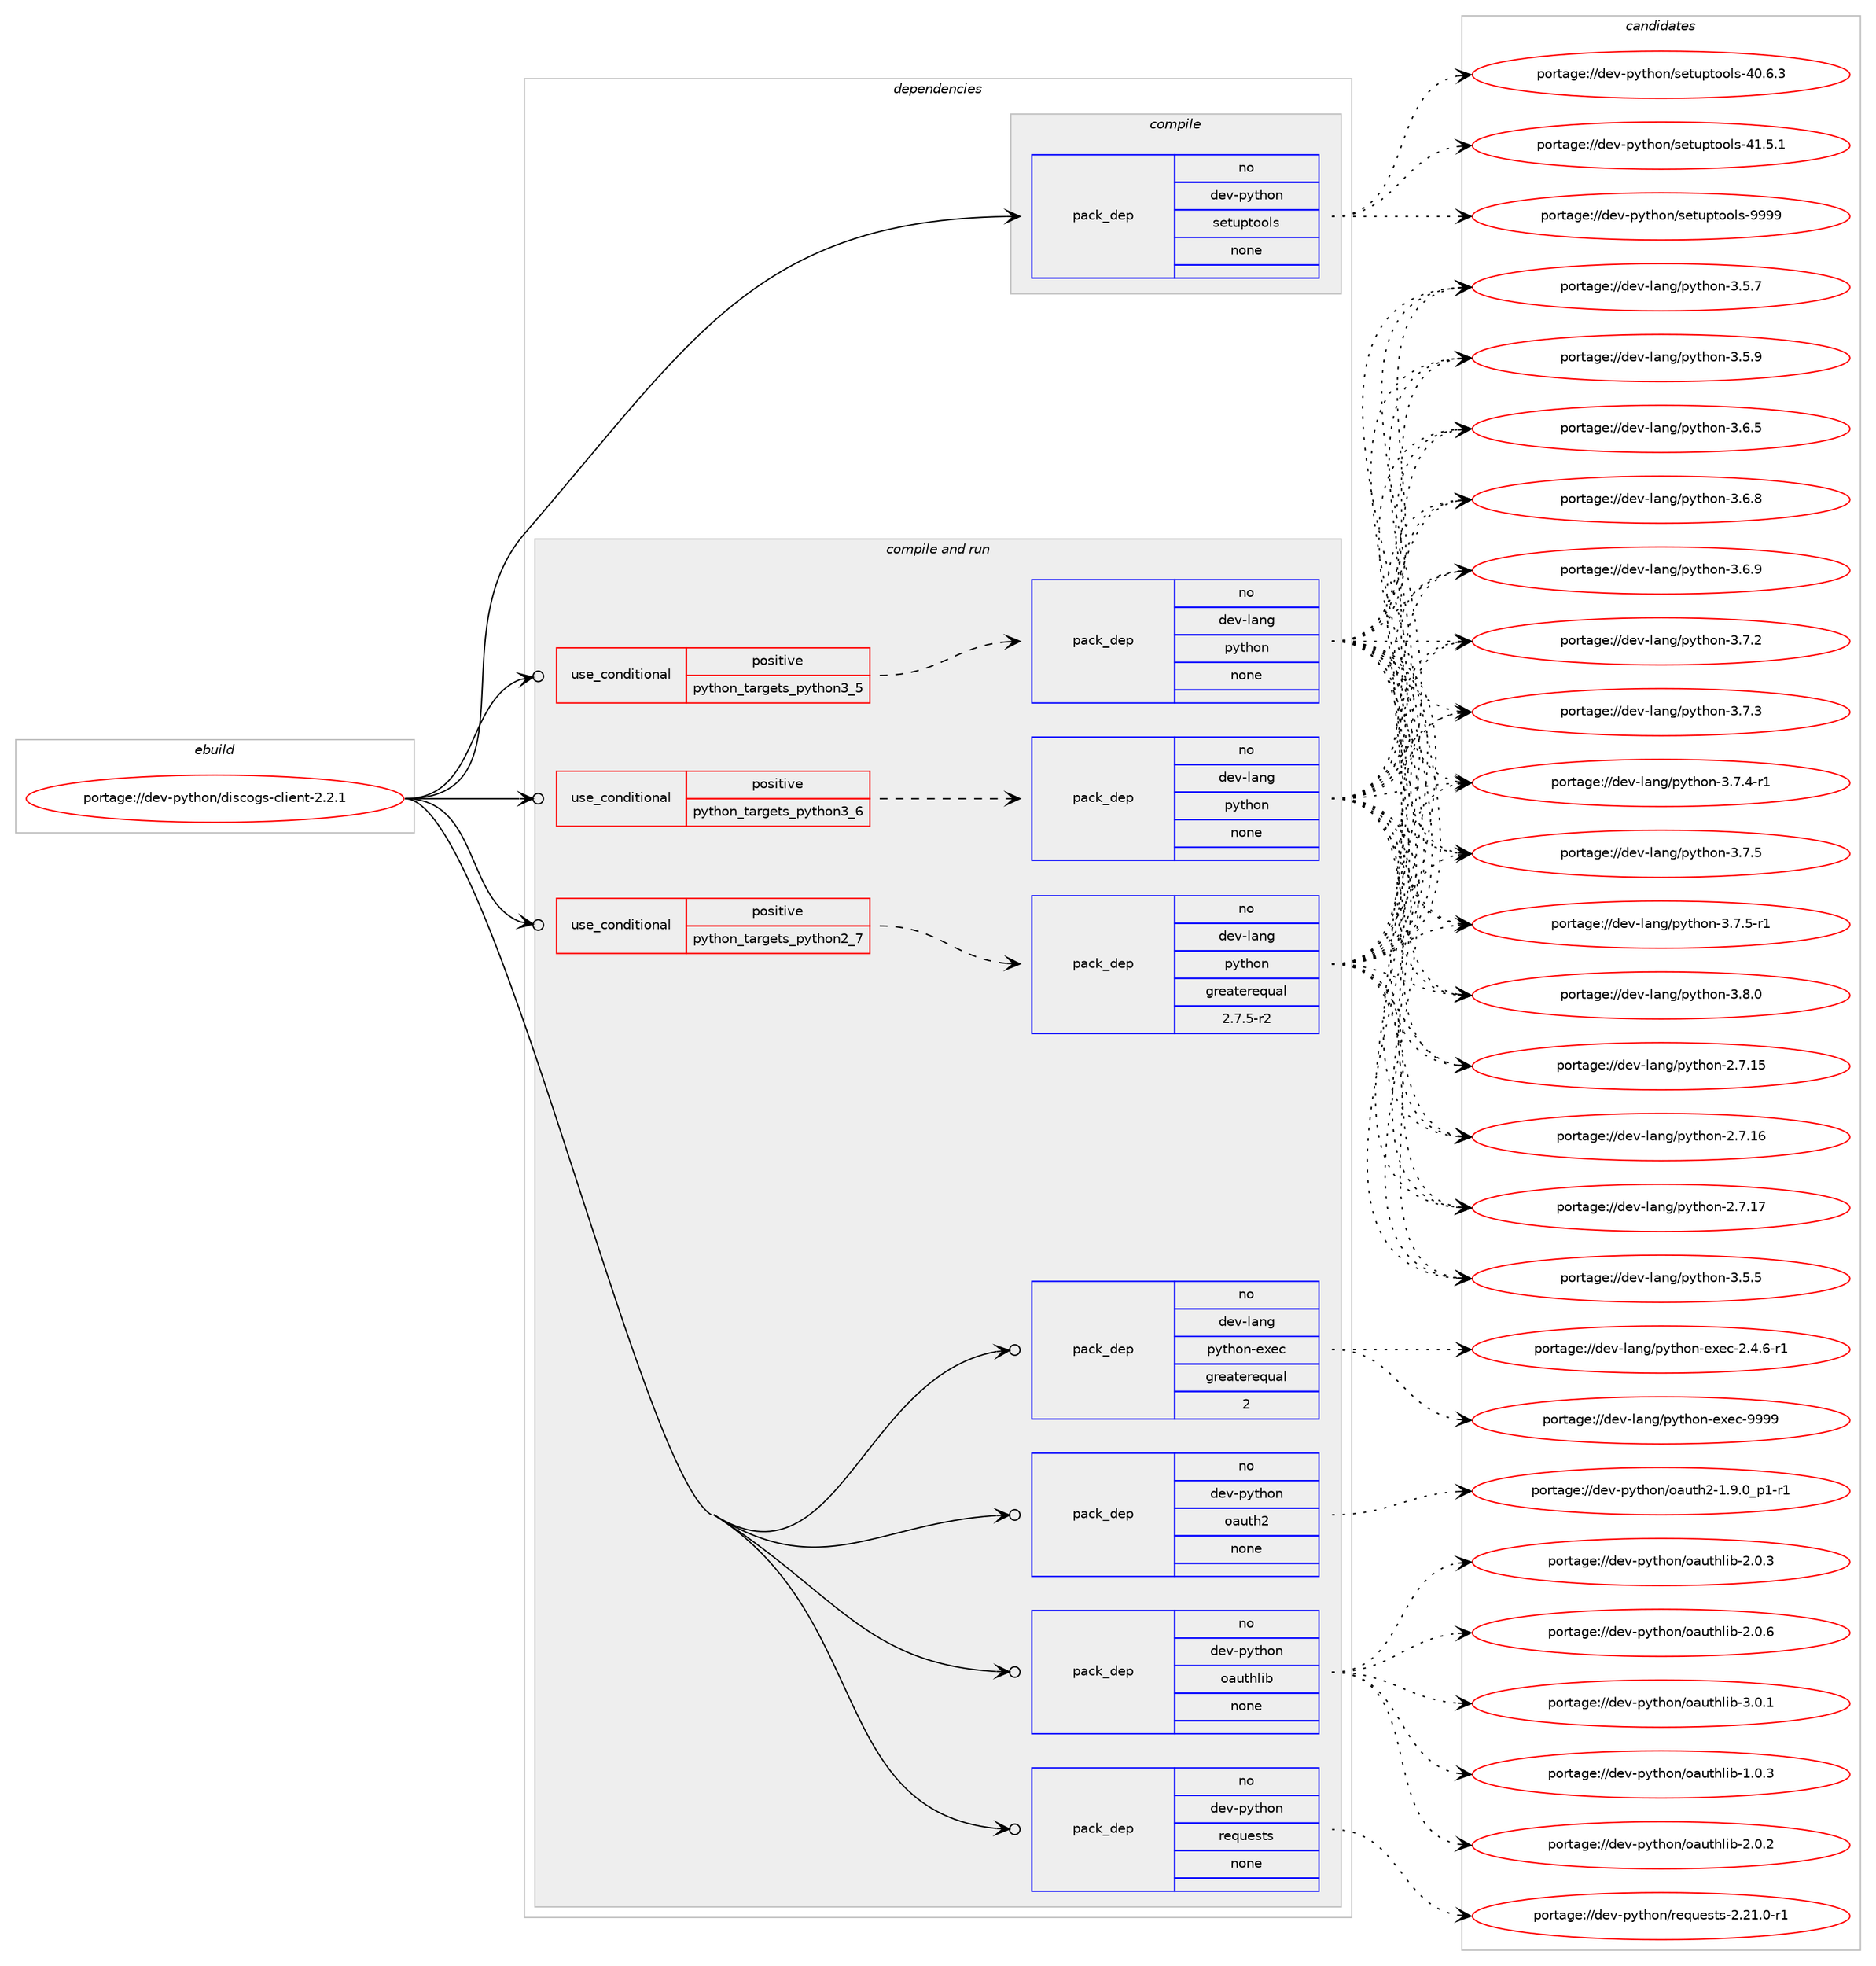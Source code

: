 digraph prolog {

# *************
# Graph options
# *************

newrank=true;
concentrate=true;
compound=true;
graph [rankdir=LR,fontname=Helvetica,fontsize=10,ranksep=1.5];#, ranksep=2.5, nodesep=0.2];
edge  [arrowhead=vee];
node  [fontname=Helvetica,fontsize=10];

# **********
# The ebuild
# **********

subgraph cluster_leftcol {
color=gray;
rank=same;
label=<<i>ebuild</i>>;
id [label="portage://dev-python/discogs-client-2.2.1", color=red, width=4, href="../dev-python/discogs-client-2.2.1.svg"];
}

# ****************
# The dependencies
# ****************

subgraph cluster_midcol {
color=gray;
label=<<i>dependencies</i>>;
subgraph cluster_compile {
fillcolor="#eeeeee";
style=filled;
label=<<i>compile</i>>;
subgraph pack105270 {
dependency136204 [label=<<TABLE BORDER="0" CELLBORDER="1" CELLSPACING="0" CELLPADDING="4" WIDTH="220"><TR><TD ROWSPAN="6" CELLPADDING="30">pack_dep</TD></TR><TR><TD WIDTH="110">no</TD></TR><TR><TD>dev-python</TD></TR><TR><TD>setuptools</TD></TR><TR><TD>none</TD></TR><TR><TD></TD></TR></TABLE>>, shape=none, color=blue];
}
id:e -> dependency136204:w [weight=20,style="solid",arrowhead="vee"];
}
subgraph cluster_compileandrun {
fillcolor="#eeeeee";
style=filled;
label=<<i>compile and run</i>>;
subgraph cond27619 {
dependency136205 [label=<<TABLE BORDER="0" CELLBORDER="1" CELLSPACING="0" CELLPADDING="4"><TR><TD ROWSPAN="3" CELLPADDING="10">use_conditional</TD></TR><TR><TD>positive</TD></TR><TR><TD>python_targets_python2_7</TD></TR></TABLE>>, shape=none, color=red];
subgraph pack105271 {
dependency136206 [label=<<TABLE BORDER="0" CELLBORDER="1" CELLSPACING="0" CELLPADDING="4" WIDTH="220"><TR><TD ROWSPAN="6" CELLPADDING="30">pack_dep</TD></TR><TR><TD WIDTH="110">no</TD></TR><TR><TD>dev-lang</TD></TR><TR><TD>python</TD></TR><TR><TD>greaterequal</TD></TR><TR><TD>2.7.5-r2</TD></TR></TABLE>>, shape=none, color=blue];
}
dependency136205:e -> dependency136206:w [weight=20,style="dashed",arrowhead="vee"];
}
id:e -> dependency136205:w [weight=20,style="solid",arrowhead="odotvee"];
subgraph cond27620 {
dependency136207 [label=<<TABLE BORDER="0" CELLBORDER="1" CELLSPACING="0" CELLPADDING="4"><TR><TD ROWSPAN="3" CELLPADDING="10">use_conditional</TD></TR><TR><TD>positive</TD></TR><TR><TD>python_targets_python3_5</TD></TR></TABLE>>, shape=none, color=red];
subgraph pack105272 {
dependency136208 [label=<<TABLE BORDER="0" CELLBORDER="1" CELLSPACING="0" CELLPADDING="4" WIDTH="220"><TR><TD ROWSPAN="6" CELLPADDING="30">pack_dep</TD></TR><TR><TD WIDTH="110">no</TD></TR><TR><TD>dev-lang</TD></TR><TR><TD>python</TD></TR><TR><TD>none</TD></TR><TR><TD></TD></TR></TABLE>>, shape=none, color=blue];
}
dependency136207:e -> dependency136208:w [weight=20,style="dashed",arrowhead="vee"];
}
id:e -> dependency136207:w [weight=20,style="solid",arrowhead="odotvee"];
subgraph cond27621 {
dependency136209 [label=<<TABLE BORDER="0" CELLBORDER="1" CELLSPACING="0" CELLPADDING="4"><TR><TD ROWSPAN="3" CELLPADDING="10">use_conditional</TD></TR><TR><TD>positive</TD></TR><TR><TD>python_targets_python3_6</TD></TR></TABLE>>, shape=none, color=red];
subgraph pack105273 {
dependency136210 [label=<<TABLE BORDER="0" CELLBORDER="1" CELLSPACING="0" CELLPADDING="4" WIDTH="220"><TR><TD ROWSPAN="6" CELLPADDING="30">pack_dep</TD></TR><TR><TD WIDTH="110">no</TD></TR><TR><TD>dev-lang</TD></TR><TR><TD>python</TD></TR><TR><TD>none</TD></TR><TR><TD></TD></TR></TABLE>>, shape=none, color=blue];
}
dependency136209:e -> dependency136210:w [weight=20,style="dashed",arrowhead="vee"];
}
id:e -> dependency136209:w [weight=20,style="solid",arrowhead="odotvee"];
subgraph pack105274 {
dependency136211 [label=<<TABLE BORDER="0" CELLBORDER="1" CELLSPACING="0" CELLPADDING="4" WIDTH="220"><TR><TD ROWSPAN="6" CELLPADDING="30">pack_dep</TD></TR><TR><TD WIDTH="110">no</TD></TR><TR><TD>dev-lang</TD></TR><TR><TD>python-exec</TD></TR><TR><TD>greaterequal</TD></TR><TR><TD>2</TD></TR></TABLE>>, shape=none, color=blue];
}
id:e -> dependency136211:w [weight=20,style="solid",arrowhead="odotvee"];
subgraph pack105275 {
dependency136212 [label=<<TABLE BORDER="0" CELLBORDER="1" CELLSPACING="0" CELLPADDING="4" WIDTH="220"><TR><TD ROWSPAN="6" CELLPADDING="30">pack_dep</TD></TR><TR><TD WIDTH="110">no</TD></TR><TR><TD>dev-python</TD></TR><TR><TD>oauth2</TD></TR><TR><TD>none</TD></TR><TR><TD></TD></TR></TABLE>>, shape=none, color=blue];
}
id:e -> dependency136212:w [weight=20,style="solid",arrowhead="odotvee"];
subgraph pack105276 {
dependency136213 [label=<<TABLE BORDER="0" CELLBORDER="1" CELLSPACING="0" CELLPADDING="4" WIDTH="220"><TR><TD ROWSPAN="6" CELLPADDING="30">pack_dep</TD></TR><TR><TD WIDTH="110">no</TD></TR><TR><TD>dev-python</TD></TR><TR><TD>oauthlib</TD></TR><TR><TD>none</TD></TR><TR><TD></TD></TR></TABLE>>, shape=none, color=blue];
}
id:e -> dependency136213:w [weight=20,style="solid",arrowhead="odotvee"];
subgraph pack105277 {
dependency136214 [label=<<TABLE BORDER="0" CELLBORDER="1" CELLSPACING="0" CELLPADDING="4" WIDTH="220"><TR><TD ROWSPAN="6" CELLPADDING="30">pack_dep</TD></TR><TR><TD WIDTH="110">no</TD></TR><TR><TD>dev-python</TD></TR><TR><TD>requests</TD></TR><TR><TD>none</TD></TR><TR><TD></TD></TR></TABLE>>, shape=none, color=blue];
}
id:e -> dependency136214:w [weight=20,style="solid",arrowhead="odotvee"];
}
subgraph cluster_run {
fillcolor="#eeeeee";
style=filled;
label=<<i>run</i>>;
}
}

# **************
# The candidates
# **************

subgraph cluster_choices {
rank=same;
color=gray;
label=<<i>candidates</i>>;

subgraph choice105270 {
color=black;
nodesep=1;
choiceportage100101118451121211161041111104711510111611711211611111110811545524846544651 [label="portage://dev-python/setuptools-40.6.3", color=red, width=4,href="../dev-python/setuptools-40.6.3.svg"];
choiceportage100101118451121211161041111104711510111611711211611111110811545524946534649 [label="portage://dev-python/setuptools-41.5.1", color=red, width=4,href="../dev-python/setuptools-41.5.1.svg"];
choiceportage10010111845112121116104111110471151011161171121161111111081154557575757 [label="portage://dev-python/setuptools-9999", color=red, width=4,href="../dev-python/setuptools-9999.svg"];
dependency136204:e -> choiceportage100101118451121211161041111104711510111611711211611111110811545524846544651:w [style=dotted,weight="100"];
dependency136204:e -> choiceportage100101118451121211161041111104711510111611711211611111110811545524946534649:w [style=dotted,weight="100"];
dependency136204:e -> choiceportage10010111845112121116104111110471151011161171121161111111081154557575757:w [style=dotted,weight="100"];
}
subgraph choice105271 {
color=black;
nodesep=1;
choiceportage10010111845108971101034711212111610411111045504655464953 [label="portage://dev-lang/python-2.7.15", color=red, width=4,href="../dev-lang/python-2.7.15.svg"];
choiceportage10010111845108971101034711212111610411111045504655464954 [label="portage://dev-lang/python-2.7.16", color=red, width=4,href="../dev-lang/python-2.7.16.svg"];
choiceportage10010111845108971101034711212111610411111045504655464955 [label="portage://dev-lang/python-2.7.17", color=red, width=4,href="../dev-lang/python-2.7.17.svg"];
choiceportage100101118451089711010347112121116104111110455146534653 [label="portage://dev-lang/python-3.5.5", color=red, width=4,href="../dev-lang/python-3.5.5.svg"];
choiceportage100101118451089711010347112121116104111110455146534655 [label="portage://dev-lang/python-3.5.7", color=red, width=4,href="../dev-lang/python-3.5.7.svg"];
choiceportage100101118451089711010347112121116104111110455146534657 [label="portage://dev-lang/python-3.5.9", color=red, width=4,href="../dev-lang/python-3.5.9.svg"];
choiceportage100101118451089711010347112121116104111110455146544653 [label="portage://dev-lang/python-3.6.5", color=red, width=4,href="../dev-lang/python-3.6.5.svg"];
choiceportage100101118451089711010347112121116104111110455146544656 [label="portage://dev-lang/python-3.6.8", color=red, width=4,href="../dev-lang/python-3.6.8.svg"];
choiceportage100101118451089711010347112121116104111110455146544657 [label="portage://dev-lang/python-3.6.9", color=red, width=4,href="../dev-lang/python-3.6.9.svg"];
choiceportage100101118451089711010347112121116104111110455146554650 [label="portage://dev-lang/python-3.7.2", color=red, width=4,href="../dev-lang/python-3.7.2.svg"];
choiceportage100101118451089711010347112121116104111110455146554651 [label="portage://dev-lang/python-3.7.3", color=red, width=4,href="../dev-lang/python-3.7.3.svg"];
choiceportage1001011184510897110103471121211161041111104551465546524511449 [label="portage://dev-lang/python-3.7.4-r1", color=red, width=4,href="../dev-lang/python-3.7.4-r1.svg"];
choiceportage100101118451089711010347112121116104111110455146554653 [label="portage://dev-lang/python-3.7.5", color=red, width=4,href="../dev-lang/python-3.7.5.svg"];
choiceportage1001011184510897110103471121211161041111104551465546534511449 [label="portage://dev-lang/python-3.7.5-r1", color=red, width=4,href="../dev-lang/python-3.7.5-r1.svg"];
choiceportage100101118451089711010347112121116104111110455146564648 [label="portage://dev-lang/python-3.8.0", color=red, width=4,href="../dev-lang/python-3.8.0.svg"];
dependency136206:e -> choiceportage10010111845108971101034711212111610411111045504655464953:w [style=dotted,weight="100"];
dependency136206:e -> choiceportage10010111845108971101034711212111610411111045504655464954:w [style=dotted,weight="100"];
dependency136206:e -> choiceportage10010111845108971101034711212111610411111045504655464955:w [style=dotted,weight="100"];
dependency136206:e -> choiceportage100101118451089711010347112121116104111110455146534653:w [style=dotted,weight="100"];
dependency136206:e -> choiceportage100101118451089711010347112121116104111110455146534655:w [style=dotted,weight="100"];
dependency136206:e -> choiceportage100101118451089711010347112121116104111110455146534657:w [style=dotted,weight="100"];
dependency136206:e -> choiceportage100101118451089711010347112121116104111110455146544653:w [style=dotted,weight="100"];
dependency136206:e -> choiceportage100101118451089711010347112121116104111110455146544656:w [style=dotted,weight="100"];
dependency136206:e -> choiceportage100101118451089711010347112121116104111110455146544657:w [style=dotted,weight="100"];
dependency136206:e -> choiceportage100101118451089711010347112121116104111110455146554650:w [style=dotted,weight="100"];
dependency136206:e -> choiceportage100101118451089711010347112121116104111110455146554651:w [style=dotted,weight="100"];
dependency136206:e -> choiceportage1001011184510897110103471121211161041111104551465546524511449:w [style=dotted,weight="100"];
dependency136206:e -> choiceportage100101118451089711010347112121116104111110455146554653:w [style=dotted,weight="100"];
dependency136206:e -> choiceportage1001011184510897110103471121211161041111104551465546534511449:w [style=dotted,weight="100"];
dependency136206:e -> choiceportage100101118451089711010347112121116104111110455146564648:w [style=dotted,weight="100"];
}
subgraph choice105272 {
color=black;
nodesep=1;
choiceportage10010111845108971101034711212111610411111045504655464953 [label="portage://dev-lang/python-2.7.15", color=red, width=4,href="../dev-lang/python-2.7.15.svg"];
choiceportage10010111845108971101034711212111610411111045504655464954 [label="portage://dev-lang/python-2.7.16", color=red, width=4,href="../dev-lang/python-2.7.16.svg"];
choiceportage10010111845108971101034711212111610411111045504655464955 [label="portage://dev-lang/python-2.7.17", color=red, width=4,href="../dev-lang/python-2.7.17.svg"];
choiceportage100101118451089711010347112121116104111110455146534653 [label="portage://dev-lang/python-3.5.5", color=red, width=4,href="../dev-lang/python-3.5.5.svg"];
choiceportage100101118451089711010347112121116104111110455146534655 [label="portage://dev-lang/python-3.5.7", color=red, width=4,href="../dev-lang/python-3.5.7.svg"];
choiceportage100101118451089711010347112121116104111110455146534657 [label="portage://dev-lang/python-3.5.9", color=red, width=4,href="../dev-lang/python-3.5.9.svg"];
choiceportage100101118451089711010347112121116104111110455146544653 [label="portage://dev-lang/python-3.6.5", color=red, width=4,href="../dev-lang/python-3.6.5.svg"];
choiceportage100101118451089711010347112121116104111110455146544656 [label="portage://dev-lang/python-3.6.8", color=red, width=4,href="../dev-lang/python-3.6.8.svg"];
choiceportage100101118451089711010347112121116104111110455146544657 [label="portage://dev-lang/python-3.6.9", color=red, width=4,href="../dev-lang/python-3.6.9.svg"];
choiceportage100101118451089711010347112121116104111110455146554650 [label="portage://dev-lang/python-3.7.2", color=red, width=4,href="../dev-lang/python-3.7.2.svg"];
choiceportage100101118451089711010347112121116104111110455146554651 [label="portage://dev-lang/python-3.7.3", color=red, width=4,href="../dev-lang/python-3.7.3.svg"];
choiceportage1001011184510897110103471121211161041111104551465546524511449 [label="portage://dev-lang/python-3.7.4-r1", color=red, width=4,href="../dev-lang/python-3.7.4-r1.svg"];
choiceportage100101118451089711010347112121116104111110455146554653 [label="portage://dev-lang/python-3.7.5", color=red, width=4,href="../dev-lang/python-3.7.5.svg"];
choiceportage1001011184510897110103471121211161041111104551465546534511449 [label="portage://dev-lang/python-3.7.5-r1", color=red, width=4,href="../dev-lang/python-3.7.5-r1.svg"];
choiceportage100101118451089711010347112121116104111110455146564648 [label="portage://dev-lang/python-3.8.0", color=red, width=4,href="../dev-lang/python-3.8.0.svg"];
dependency136208:e -> choiceportage10010111845108971101034711212111610411111045504655464953:w [style=dotted,weight="100"];
dependency136208:e -> choiceportage10010111845108971101034711212111610411111045504655464954:w [style=dotted,weight="100"];
dependency136208:e -> choiceportage10010111845108971101034711212111610411111045504655464955:w [style=dotted,weight="100"];
dependency136208:e -> choiceportage100101118451089711010347112121116104111110455146534653:w [style=dotted,weight="100"];
dependency136208:e -> choiceportage100101118451089711010347112121116104111110455146534655:w [style=dotted,weight="100"];
dependency136208:e -> choiceportage100101118451089711010347112121116104111110455146534657:w [style=dotted,weight="100"];
dependency136208:e -> choiceportage100101118451089711010347112121116104111110455146544653:w [style=dotted,weight="100"];
dependency136208:e -> choiceportage100101118451089711010347112121116104111110455146544656:w [style=dotted,weight="100"];
dependency136208:e -> choiceportage100101118451089711010347112121116104111110455146544657:w [style=dotted,weight="100"];
dependency136208:e -> choiceportage100101118451089711010347112121116104111110455146554650:w [style=dotted,weight="100"];
dependency136208:e -> choiceportage100101118451089711010347112121116104111110455146554651:w [style=dotted,weight="100"];
dependency136208:e -> choiceportage1001011184510897110103471121211161041111104551465546524511449:w [style=dotted,weight="100"];
dependency136208:e -> choiceportage100101118451089711010347112121116104111110455146554653:w [style=dotted,weight="100"];
dependency136208:e -> choiceportage1001011184510897110103471121211161041111104551465546534511449:w [style=dotted,weight="100"];
dependency136208:e -> choiceportage100101118451089711010347112121116104111110455146564648:w [style=dotted,weight="100"];
}
subgraph choice105273 {
color=black;
nodesep=1;
choiceportage10010111845108971101034711212111610411111045504655464953 [label="portage://dev-lang/python-2.7.15", color=red, width=4,href="../dev-lang/python-2.7.15.svg"];
choiceportage10010111845108971101034711212111610411111045504655464954 [label="portage://dev-lang/python-2.7.16", color=red, width=4,href="../dev-lang/python-2.7.16.svg"];
choiceportage10010111845108971101034711212111610411111045504655464955 [label="portage://dev-lang/python-2.7.17", color=red, width=4,href="../dev-lang/python-2.7.17.svg"];
choiceportage100101118451089711010347112121116104111110455146534653 [label="portage://dev-lang/python-3.5.5", color=red, width=4,href="../dev-lang/python-3.5.5.svg"];
choiceportage100101118451089711010347112121116104111110455146534655 [label="portage://dev-lang/python-3.5.7", color=red, width=4,href="../dev-lang/python-3.5.7.svg"];
choiceportage100101118451089711010347112121116104111110455146534657 [label="portage://dev-lang/python-3.5.9", color=red, width=4,href="../dev-lang/python-3.5.9.svg"];
choiceportage100101118451089711010347112121116104111110455146544653 [label="portage://dev-lang/python-3.6.5", color=red, width=4,href="../dev-lang/python-3.6.5.svg"];
choiceportage100101118451089711010347112121116104111110455146544656 [label="portage://dev-lang/python-3.6.8", color=red, width=4,href="../dev-lang/python-3.6.8.svg"];
choiceportage100101118451089711010347112121116104111110455146544657 [label="portage://dev-lang/python-3.6.9", color=red, width=4,href="../dev-lang/python-3.6.9.svg"];
choiceportage100101118451089711010347112121116104111110455146554650 [label="portage://dev-lang/python-3.7.2", color=red, width=4,href="../dev-lang/python-3.7.2.svg"];
choiceportage100101118451089711010347112121116104111110455146554651 [label="portage://dev-lang/python-3.7.3", color=red, width=4,href="../dev-lang/python-3.7.3.svg"];
choiceportage1001011184510897110103471121211161041111104551465546524511449 [label="portage://dev-lang/python-3.7.4-r1", color=red, width=4,href="../dev-lang/python-3.7.4-r1.svg"];
choiceportage100101118451089711010347112121116104111110455146554653 [label="portage://dev-lang/python-3.7.5", color=red, width=4,href="../dev-lang/python-3.7.5.svg"];
choiceportage1001011184510897110103471121211161041111104551465546534511449 [label="portage://dev-lang/python-3.7.5-r1", color=red, width=4,href="../dev-lang/python-3.7.5-r1.svg"];
choiceportage100101118451089711010347112121116104111110455146564648 [label="portage://dev-lang/python-3.8.0", color=red, width=4,href="../dev-lang/python-3.8.0.svg"];
dependency136210:e -> choiceportage10010111845108971101034711212111610411111045504655464953:w [style=dotted,weight="100"];
dependency136210:e -> choiceportage10010111845108971101034711212111610411111045504655464954:w [style=dotted,weight="100"];
dependency136210:e -> choiceportage10010111845108971101034711212111610411111045504655464955:w [style=dotted,weight="100"];
dependency136210:e -> choiceportage100101118451089711010347112121116104111110455146534653:w [style=dotted,weight="100"];
dependency136210:e -> choiceportage100101118451089711010347112121116104111110455146534655:w [style=dotted,weight="100"];
dependency136210:e -> choiceportage100101118451089711010347112121116104111110455146534657:w [style=dotted,weight="100"];
dependency136210:e -> choiceportage100101118451089711010347112121116104111110455146544653:w [style=dotted,weight="100"];
dependency136210:e -> choiceportage100101118451089711010347112121116104111110455146544656:w [style=dotted,weight="100"];
dependency136210:e -> choiceportage100101118451089711010347112121116104111110455146544657:w [style=dotted,weight="100"];
dependency136210:e -> choiceportage100101118451089711010347112121116104111110455146554650:w [style=dotted,weight="100"];
dependency136210:e -> choiceportage100101118451089711010347112121116104111110455146554651:w [style=dotted,weight="100"];
dependency136210:e -> choiceportage1001011184510897110103471121211161041111104551465546524511449:w [style=dotted,weight="100"];
dependency136210:e -> choiceportage100101118451089711010347112121116104111110455146554653:w [style=dotted,weight="100"];
dependency136210:e -> choiceportage1001011184510897110103471121211161041111104551465546534511449:w [style=dotted,weight="100"];
dependency136210:e -> choiceportage100101118451089711010347112121116104111110455146564648:w [style=dotted,weight="100"];
}
subgraph choice105274 {
color=black;
nodesep=1;
choiceportage10010111845108971101034711212111610411111045101120101994550465246544511449 [label="portage://dev-lang/python-exec-2.4.6-r1", color=red, width=4,href="../dev-lang/python-exec-2.4.6-r1.svg"];
choiceportage10010111845108971101034711212111610411111045101120101994557575757 [label="portage://dev-lang/python-exec-9999", color=red, width=4,href="../dev-lang/python-exec-9999.svg"];
dependency136211:e -> choiceportage10010111845108971101034711212111610411111045101120101994550465246544511449:w [style=dotted,weight="100"];
dependency136211:e -> choiceportage10010111845108971101034711212111610411111045101120101994557575757:w [style=dotted,weight="100"];
}
subgraph choice105275 {
color=black;
nodesep=1;
choiceportage1001011184511212111610411111047111971171161045045494657464895112494511449 [label="portage://dev-python/oauth2-1.9.0_p1-r1", color=red, width=4,href="../dev-python/oauth2-1.9.0_p1-r1.svg"];
dependency136212:e -> choiceportage1001011184511212111610411111047111971171161045045494657464895112494511449:w [style=dotted,weight="100"];
}
subgraph choice105276 {
color=black;
nodesep=1;
choiceportage10010111845112121116104111110471119711711610410810598454946484651 [label="portage://dev-python/oauthlib-1.0.3", color=red, width=4,href="../dev-python/oauthlib-1.0.3.svg"];
choiceportage10010111845112121116104111110471119711711610410810598455046484650 [label="portage://dev-python/oauthlib-2.0.2", color=red, width=4,href="../dev-python/oauthlib-2.0.2.svg"];
choiceportage10010111845112121116104111110471119711711610410810598455046484651 [label="portage://dev-python/oauthlib-2.0.3", color=red, width=4,href="../dev-python/oauthlib-2.0.3.svg"];
choiceportage10010111845112121116104111110471119711711610410810598455046484654 [label="portage://dev-python/oauthlib-2.0.6", color=red, width=4,href="../dev-python/oauthlib-2.0.6.svg"];
choiceportage10010111845112121116104111110471119711711610410810598455146484649 [label="portage://dev-python/oauthlib-3.0.1", color=red, width=4,href="../dev-python/oauthlib-3.0.1.svg"];
dependency136213:e -> choiceportage10010111845112121116104111110471119711711610410810598454946484651:w [style=dotted,weight="100"];
dependency136213:e -> choiceportage10010111845112121116104111110471119711711610410810598455046484650:w [style=dotted,weight="100"];
dependency136213:e -> choiceportage10010111845112121116104111110471119711711610410810598455046484651:w [style=dotted,weight="100"];
dependency136213:e -> choiceportage10010111845112121116104111110471119711711610410810598455046484654:w [style=dotted,weight="100"];
dependency136213:e -> choiceportage10010111845112121116104111110471119711711610410810598455146484649:w [style=dotted,weight="100"];
}
subgraph choice105277 {
color=black;
nodesep=1;
choiceportage1001011184511212111610411111047114101113117101115116115455046504946484511449 [label="portage://dev-python/requests-2.21.0-r1", color=red, width=4,href="../dev-python/requests-2.21.0-r1.svg"];
dependency136214:e -> choiceportage1001011184511212111610411111047114101113117101115116115455046504946484511449:w [style=dotted,weight="100"];
}
}

}
